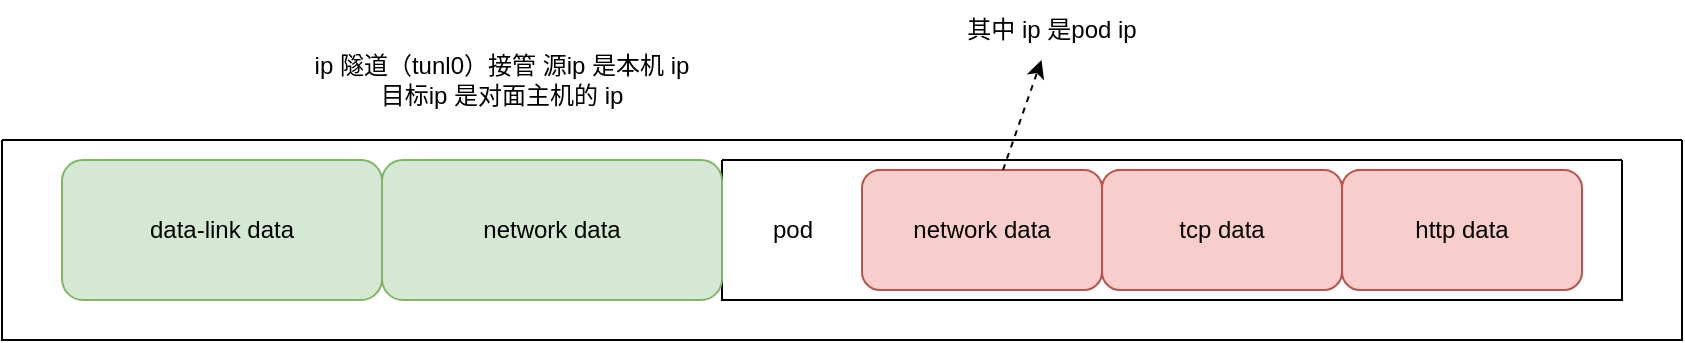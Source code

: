 <mxfile>
    <diagram id="hH_x33PKSidoJaO71UuB" name="Page-1">
        <mxGraphModel dx="1408" dy="858" grid="1" gridSize="10" guides="1" tooltips="1" connect="1" arrows="1" fold="1" page="1" pageScale="1" pageWidth="850" pageHeight="1100" background="#ffffff" math="0" shadow="0">
            <root>
                <mxCell id="0"/>
                <mxCell id="1" parent="0"/>
                <mxCell id="3" value="" style="swimlane;startSize=0;" vertex="1" parent="1">
                    <mxGeometry x="40" y="290" width="840" height="100" as="geometry"/>
                </mxCell>
                <mxCell id="4" value="" style="swimlane;startSize=0;" vertex="1" parent="3">
                    <mxGeometry x="360" y="10" width="450" height="70" as="geometry"/>
                </mxCell>
                <mxCell id="5" value="http data" style="rounded=1;whiteSpace=wrap;html=1;fillColor=#f8cecc;strokeColor=#b85450;" vertex="1" parent="4">
                    <mxGeometry x="310" y="5" width="120" height="60" as="geometry"/>
                </mxCell>
                <mxCell id="6" value="tcp data" style="rounded=1;whiteSpace=wrap;html=1;fillColor=#f8cecc;strokeColor=#b85450;" vertex="1" parent="4">
                    <mxGeometry x="190" y="5" width="120" height="60" as="geometry"/>
                </mxCell>
                <mxCell id="8" value="network data" style="rounded=1;whiteSpace=wrap;html=1;fillColor=#f8cecc;strokeColor=#b85450;" vertex="1" parent="4">
                    <mxGeometry x="70" y="5" width="120" height="60" as="geometry"/>
                </mxCell>
                <mxCell id="11" value="pod" style="text;html=1;align=center;verticalAlign=middle;resizable=0;points=[];autosize=1;strokeColor=none;fillColor=none;" vertex="1" parent="4">
                    <mxGeometry x="15" y="20" width="40" height="30" as="geometry"/>
                </mxCell>
                <mxCell id="10" value="network data" style="rounded=1;whiteSpace=wrap;html=1;fillColor=#d5e8d4;strokeColor=#82b366;" vertex="1" parent="3">
                    <mxGeometry x="190" y="10" width="170" height="70" as="geometry"/>
                </mxCell>
                <mxCell id="15" value="data-link data" style="rounded=1;whiteSpace=wrap;html=1;fillColor=#d5e8d4;strokeColor=#82b366;" vertex="1" parent="3">
                    <mxGeometry x="30" y="10" width="160" height="70" as="geometry"/>
                </mxCell>
                <mxCell id="12" value="其中 ip 是pod ip" style="text;html=1;strokeColor=none;fillColor=none;align=center;verticalAlign=middle;whiteSpace=wrap;rounded=0;" vertex="1" parent="1">
                    <mxGeometry x="460" y="220" width="210" height="30" as="geometry"/>
                </mxCell>
                <mxCell id="13" style="edgeStyle=none;html=1;dashed=1;" edge="1" parent="1" source="8" target="12">
                    <mxGeometry relative="1" as="geometry"/>
                </mxCell>
                <mxCell id="14" value="ip 隧道（tunl0）接管 源ip 是本机 ip&lt;br&gt;目标ip 是对面主机的 ip" style="text;html=1;strokeColor=none;fillColor=none;align=center;verticalAlign=middle;whiteSpace=wrap;rounded=0;" vertex="1" parent="1">
                    <mxGeometry x="170" y="240" width="240" height="40" as="geometry"/>
                </mxCell>
            </root>
        </mxGraphModel>
    </diagram>
</mxfile>